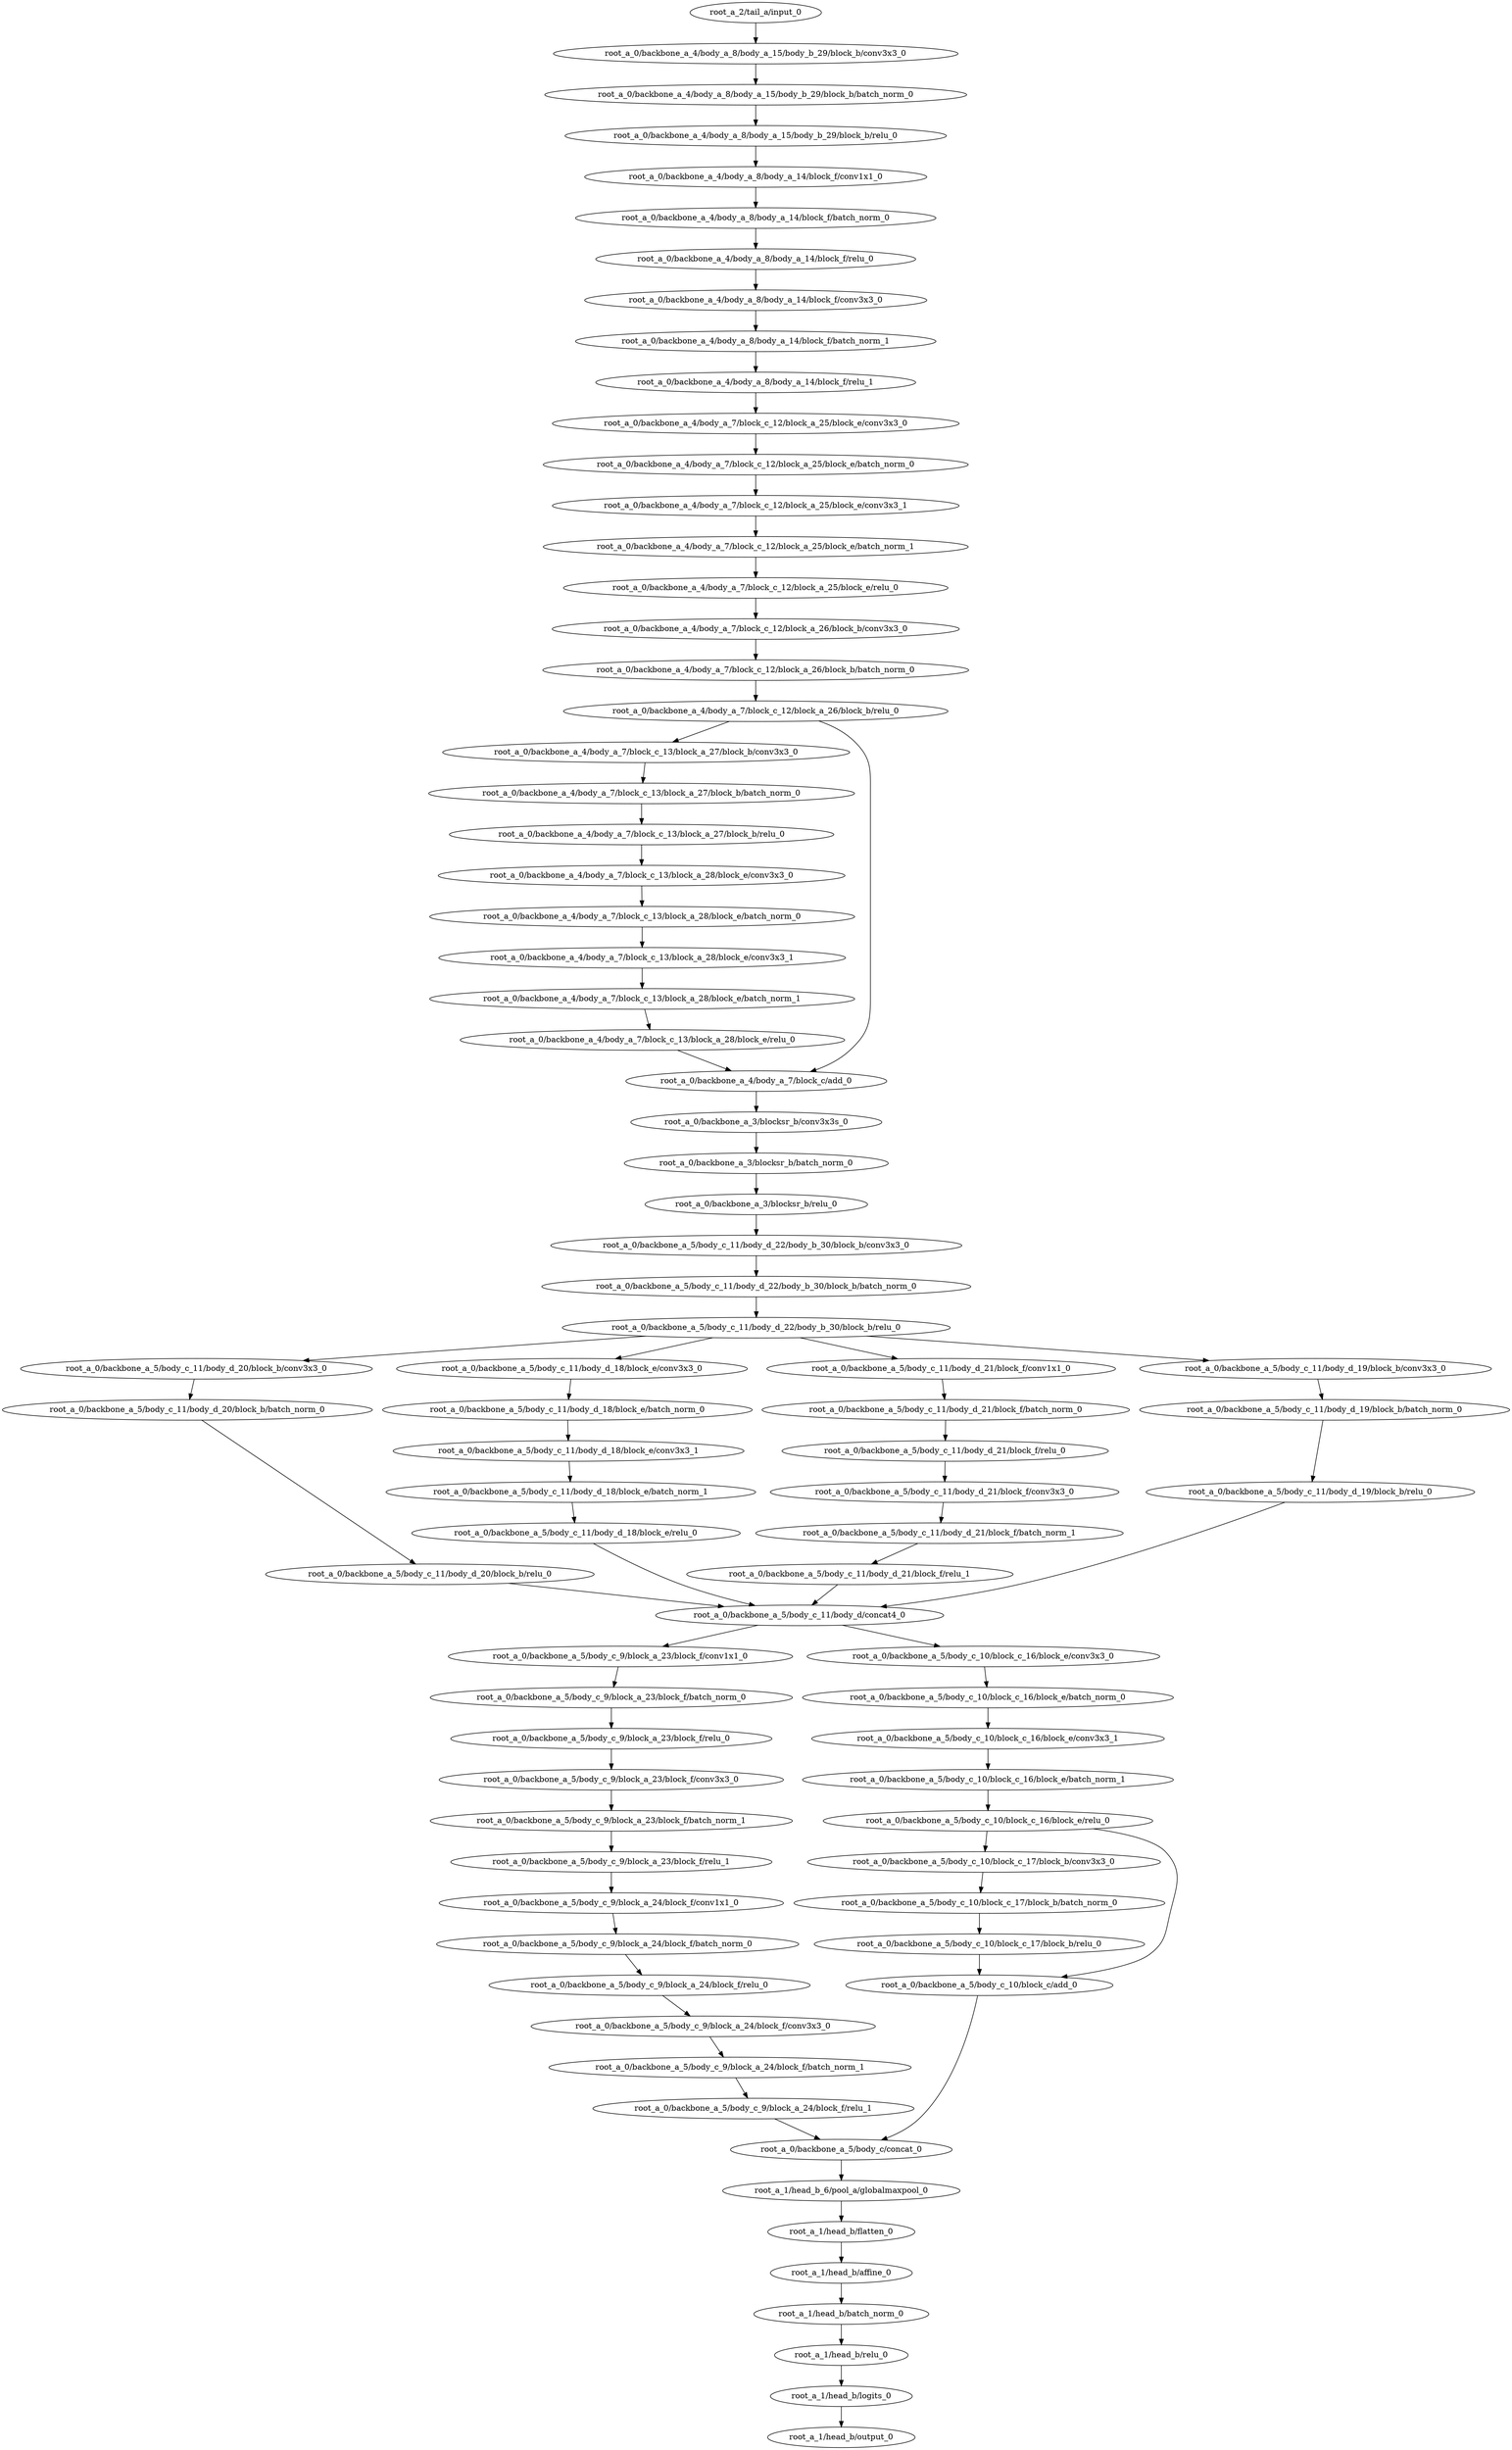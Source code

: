 digraph root_a {
	"root_a_2/tail_a/input_0"
	"root_a_0/backbone_a_4/body_a_8/body_a_15/body_b_29/block_b/conv3x3_0"
	"root_a_0/backbone_a_4/body_a_8/body_a_15/body_b_29/block_b/batch_norm_0"
	"root_a_0/backbone_a_4/body_a_8/body_a_15/body_b_29/block_b/relu_0"
	"root_a_0/backbone_a_4/body_a_8/body_a_14/block_f/conv1x1_0"
	"root_a_0/backbone_a_4/body_a_8/body_a_14/block_f/batch_norm_0"
	"root_a_0/backbone_a_4/body_a_8/body_a_14/block_f/relu_0"
	"root_a_0/backbone_a_4/body_a_8/body_a_14/block_f/conv3x3_0"
	"root_a_0/backbone_a_4/body_a_8/body_a_14/block_f/batch_norm_1"
	"root_a_0/backbone_a_4/body_a_8/body_a_14/block_f/relu_1"
	"root_a_0/backbone_a_4/body_a_7/block_c_12/block_a_25/block_e/conv3x3_0"
	"root_a_0/backbone_a_4/body_a_7/block_c_12/block_a_25/block_e/batch_norm_0"
	"root_a_0/backbone_a_4/body_a_7/block_c_12/block_a_25/block_e/conv3x3_1"
	"root_a_0/backbone_a_4/body_a_7/block_c_12/block_a_25/block_e/batch_norm_1"
	"root_a_0/backbone_a_4/body_a_7/block_c_12/block_a_25/block_e/relu_0"
	"root_a_0/backbone_a_4/body_a_7/block_c_12/block_a_26/block_b/conv3x3_0"
	"root_a_0/backbone_a_4/body_a_7/block_c_12/block_a_26/block_b/batch_norm_0"
	"root_a_0/backbone_a_4/body_a_7/block_c_12/block_a_26/block_b/relu_0"
	"root_a_0/backbone_a_4/body_a_7/block_c_13/block_a_27/block_b/conv3x3_0"
	"root_a_0/backbone_a_4/body_a_7/block_c_13/block_a_27/block_b/batch_norm_0"
	"root_a_0/backbone_a_4/body_a_7/block_c_13/block_a_27/block_b/relu_0"
	"root_a_0/backbone_a_4/body_a_7/block_c_13/block_a_28/block_e/conv3x3_0"
	"root_a_0/backbone_a_4/body_a_7/block_c_13/block_a_28/block_e/batch_norm_0"
	"root_a_0/backbone_a_4/body_a_7/block_c_13/block_a_28/block_e/conv3x3_1"
	"root_a_0/backbone_a_4/body_a_7/block_c_13/block_a_28/block_e/batch_norm_1"
	"root_a_0/backbone_a_4/body_a_7/block_c_13/block_a_28/block_e/relu_0"
	"root_a_0/backbone_a_4/body_a_7/block_c/add_0"
	"root_a_0/backbone_a_3/blocksr_b/conv3x3s_0"
	"root_a_0/backbone_a_3/blocksr_b/batch_norm_0"
	"root_a_0/backbone_a_3/blocksr_b/relu_0"
	"root_a_0/backbone_a_5/body_c_11/body_d_22/body_b_30/block_b/conv3x3_0"
	"root_a_0/backbone_a_5/body_c_11/body_d_22/body_b_30/block_b/batch_norm_0"
	"root_a_0/backbone_a_5/body_c_11/body_d_22/body_b_30/block_b/relu_0"
	"root_a_0/backbone_a_5/body_c_11/body_d_20/block_b/conv3x3_0"
	"root_a_0/backbone_a_5/body_c_11/body_d_20/block_b/batch_norm_0"
	"root_a_0/backbone_a_5/body_c_11/body_d_20/block_b/relu_0"
	"root_a_0/backbone_a_5/body_c_11/body_d_18/block_e/conv3x3_0"
	"root_a_0/backbone_a_5/body_c_11/body_d_18/block_e/batch_norm_0"
	"root_a_0/backbone_a_5/body_c_11/body_d_18/block_e/conv3x3_1"
	"root_a_0/backbone_a_5/body_c_11/body_d_18/block_e/batch_norm_1"
	"root_a_0/backbone_a_5/body_c_11/body_d_18/block_e/relu_0"
	"root_a_0/backbone_a_5/body_c_11/body_d_21/block_f/conv1x1_0"
	"root_a_0/backbone_a_5/body_c_11/body_d_21/block_f/batch_norm_0"
	"root_a_0/backbone_a_5/body_c_11/body_d_21/block_f/relu_0"
	"root_a_0/backbone_a_5/body_c_11/body_d_21/block_f/conv3x3_0"
	"root_a_0/backbone_a_5/body_c_11/body_d_21/block_f/batch_norm_1"
	"root_a_0/backbone_a_5/body_c_11/body_d_21/block_f/relu_1"
	"root_a_0/backbone_a_5/body_c_11/body_d_19/block_b/conv3x3_0"
	"root_a_0/backbone_a_5/body_c_11/body_d_19/block_b/batch_norm_0"
	"root_a_0/backbone_a_5/body_c_11/body_d_19/block_b/relu_0"
	"root_a_0/backbone_a_5/body_c_11/body_d/concat4_0"
	"root_a_0/backbone_a_5/body_c_9/block_a_23/block_f/conv1x1_0"
	"root_a_0/backbone_a_5/body_c_9/block_a_23/block_f/batch_norm_0"
	"root_a_0/backbone_a_5/body_c_9/block_a_23/block_f/relu_0"
	"root_a_0/backbone_a_5/body_c_9/block_a_23/block_f/conv3x3_0"
	"root_a_0/backbone_a_5/body_c_9/block_a_23/block_f/batch_norm_1"
	"root_a_0/backbone_a_5/body_c_9/block_a_23/block_f/relu_1"
	"root_a_0/backbone_a_5/body_c_9/block_a_24/block_f/conv1x1_0"
	"root_a_0/backbone_a_5/body_c_9/block_a_24/block_f/batch_norm_0"
	"root_a_0/backbone_a_5/body_c_9/block_a_24/block_f/relu_0"
	"root_a_0/backbone_a_5/body_c_9/block_a_24/block_f/conv3x3_0"
	"root_a_0/backbone_a_5/body_c_9/block_a_24/block_f/batch_norm_1"
	"root_a_0/backbone_a_5/body_c_9/block_a_24/block_f/relu_1"
	"root_a_0/backbone_a_5/body_c_10/block_c_16/block_e/conv3x3_0"
	"root_a_0/backbone_a_5/body_c_10/block_c_16/block_e/batch_norm_0"
	"root_a_0/backbone_a_5/body_c_10/block_c_16/block_e/conv3x3_1"
	"root_a_0/backbone_a_5/body_c_10/block_c_16/block_e/batch_norm_1"
	"root_a_0/backbone_a_5/body_c_10/block_c_16/block_e/relu_0"
	"root_a_0/backbone_a_5/body_c_10/block_c_17/block_b/conv3x3_0"
	"root_a_0/backbone_a_5/body_c_10/block_c_17/block_b/batch_norm_0"
	"root_a_0/backbone_a_5/body_c_10/block_c_17/block_b/relu_0"
	"root_a_0/backbone_a_5/body_c_10/block_c/add_0"
	"root_a_0/backbone_a_5/body_c/concat_0"
	"root_a_1/head_b_6/pool_a/globalmaxpool_0"
	"root_a_1/head_b/flatten_0"
	"root_a_1/head_b/affine_0"
	"root_a_1/head_b/batch_norm_0"
	"root_a_1/head_b/relu_0"
	"root_a_1/head_b/logits_0"
	"root_a_1/head_b/output_0"

	"root_a_2/tail_a/input_0" -> "root_a_0/backbone_a_4/body_a_8/body_a_15/body_b_29/block_b/conv3x3_0"
	"root_a_0/backbone_a_4/body_a_8/body_a_15/body_b_29/block_b/conv3x3_0" -> "root_a_0/backbone_a_4/body_a_8/body_a_15/body_b_29/block_b/batch_norm_0"
	"root_a_0/backbone_a_4/body_a_8/body_a_15/body_b_29/block_b/batch_norm_0" -> "root_a_0/backbone_a_4/body_a_8/body_a_15/body_b_29/block_b/relu_0"
	"root_a_0/backbone_a_4/body_a_8/body_a_15/body_b_29/block_b/relu_0" -> "root_a_0/backbone_a_4/body_a_8/body_a_14/block_f/conv1x1_0"
	"root_a_0/backbone_a_4/body_a_8/body_a_14/block_f/conv1x1_0" -> "root_a_0/backbone_a_4/body_a_8/body_a_14/block_f/batch_norm_0"
	"root_a_0/backbone_a_4/body_a_8/body_a_14/block_f/batch_norm_0" -> "root_a_0/backbone_a_4/body_a_8/body_a_14/block_f/relu_0"
	"root_a_0/backbone_a_4/body_a_8/body_a_14/block_f/relu_0" -> "root_a_0/backbone_a_4/body_a_8/body_a_14/block_f/conv3x3_0"
	"root_a_0/backbone_a_4/body_a_8/body_a_14/block_f/conv3x3_0" -> "root_a_0/backbone_a_4/body_a_8/body_a_14/block_f/batch_norm_1"
	"root_a_0/backbone_a_4/body_a_8/body_a_14/block_f/batch_norm_1" -> "root_a_0/backbone_a_4/body_a_8/body_a_14/block_f/relu_1"
	"root_a_0/backbone_a_4/body_a_8/body_a_14/block_f/relu_1" -> "root_a_0/backbone_a_4/body_a_7/block_c_12/block_a_25/block_e/conv3x3_0"
	"root_a_0/backbone_a_4/body_a_7/block_c_12/block_a_25/block_e/conv3x3_0" -> "root_a_0/backbone_a_4/body_a_7/block_c_12/block_a_25/block_e/batch_norm_0"
	"root_a_0/backbone_a_4/body_a_7/block_c_12/block_a_25/block_e/batch_norm_0" -> "root_a_0/backbone_a_4/body_a_7/block_c_12/block_a_25/block_e/conv3x3_1"
	"root_a_0/backbone_a_4/body_a_7/block_c_12/block_a_25/block_e/conv3x3_1" -> "root_a_0/backbone_a_4/body_a_7/block_c_12/block_a_25/block_e/batch_norm_1"
	"root_a_0/backbone_a_4/body_a_7/block_c_12/block_a_25/block_e/batch_norm_1" -> "root_a_0/backbone_a_4/body_a_7/block_c_12/block_a_25/block_e/relu_0"
	"root_a_0/backbone_a_4/body_a_7/block_c_12/block_a_25/block_e/relu_0" -> "root_a_0/backbone_a_4/body_a_7/block_c_12/block_a_26/block_b/conv3x3_0"
	"root_a_0/backbone_a_4/body_a_7/block_c_12/block_a_26/block_b/conv3x3_0" -> "root_a_0/backbone_a_4/body_a_7/block_c_12/block_a_26/block_b/batch_norm_0"
	"root_a_0/backbone_a_4/body_a_7/block_c_12/block_a_26/block_b/batch_norm_0" -> "root_a_0/backbone_a_4/body_a_7/block_c_12/block_a_26/block_b/relu_0"
	"root_a_0/backbone_a_4/body_a_7/block_c_12/block_a_26/block_b/relu_0" -> "root_a_0/backbone_a_4/body_a_7/block_c_13/block_a_27/block_b/conv3x3_0"
	"root_a_0/backbone_a_4/body_a_7/block_c_13/block_a_27/block_b/conv3x3_0" -> "root_a_0/backbone_a_4/body_a_7/block_c_13/block_a_27/block_b/batch_norm_0"
	"root_a_0/backbone_a_4/body_a_7/block_c_13/block_a_27/block_b/batch_norm_0" -> "root_a_0/backbone_a_4/body_a_7/block_c_13/block_a_27/block_b/relu_0"
	"root_a_0/backbone_a_4/body_a_7/block_c_13/block_a_27/block_b/relu_0" -> "root_a_0/backbone_a_4/body_a_7/block_c_13/block_a_28/block_e/conv3x3_0"
	"root_a_0/backbone_a_4/body_a_7/block_c_13/block_a_28/block_e/conv3x3_0" -> "root_a_0/backbone_a_4/body_a_7/block_c_13/block_a_28/block_e/batch_norm_0"
	"root_a_0/backbone_a_4/body_a_7/block_c_13/block_a_28/block_e/batch_norm_0" -> "root_a_0/backbone_a_4/body_a_7/block_c_13/block_a_28/block_e/conv3x3_1"
	"root_a_0/backbone_a_4/body_a_7/block_c_13/block_a_28/block_e/conv3x3_1" -> "root_a_0/backbone_a_4/body_a_7/block_c_13/block_a_28/block_e/batch_norm_1"
	"root_a_0/backbone_a_4/body_a_7/block_c_13/block_a_28/block_e/batch_norm_1" -> "root_a_0/backbone_a_4/body_a_7/block_c_13/block_a_28/block_e/relu_0"
	"root_a_0/backbone_a_4/body_a_7/block_c_12/block_a_26/block_b/relu_0" -> "root_a_0/backbone_a_4/body_a_7/block_c/add_0"
	"root_a_0/backbone_a_4/body_a_7/block_c_13/block_a_28/block_e/relu_0" -> "root_a_0/backbone_a_4/body_a_7/block_c/add_0"
	"root_a_0/backbone_a_4/body_a_7/block_c/add_0" -> "root_a_0/backbone_a_3/blocksr_b/conv3x3s_0"
	"root_a_0/backbone_a_3/blocksr_b/conv3x3s_0" -> "root_a_0/backbone_a_3/blocksr_b/batch_norm_0"
	"root_a_0/backbone_a_3/blocksr_b/batch_norm_0" -> "root_a_0/backbone_a_3/blocksr_b/relu_0"
	"root_a_0/backbone_a_3/blocksr_b/relu_0" -> "root_a_0/backbone_a_5/body_c_11/body_d_22/body_b_30/block_b/conv3x3_0"
	"root_a_0/backbone_a_5/body_c_11/body_d_22/body_b_30/block_b/conv3x3_0" -> "root_a_0/backbone_a_5/body_c_11/body_d_22/body_b_30/block_b/batch_norm_0"
	"root_a_0/backbone_a_5/body_c_11/body_d_22/body_b_30/block_b/batch_norm_0" -> "root_a_0/backbone_a_5/body_c_11/body_d_22/body_b_30/block_b/relu_0"
	"root_a_0/backbone_a_5/body_c_11/body_d_22/body_b_30/block_b/relu_0" -> "root_a_0/backbone_a_5/body_c_11/body_d_20/block_b/conv3x3_0"
	"root_a_0/backbone_a_5/body_c_11/body_d_20/block_b/conv3x3_0" -> "root_a_0/backbone_a_5/body_c_11/body_d_20/block_b/batch_norm_0"
	"root_a_0/backbone_a_5/body_c_11/body_d_20/block_b/batch_norm_0" -> "root_a_0/backbone_a_5/body_c_11/body_d_20/block_b/relu_0"
	"root_a_0/backbone_a_5/body_c_11/body_d_22/body_b_30/block_b/relu_0" -> "root_a_0/backbone_a_5/body_c_11/body_d_18/block_e/conv3x3_0"
	"root_a_0/backbone_a_5/body_c_11/body_d_18/block_e/conv3x3_0" -> "root_a_0/backbone_a_5/body_c_11/body_d_18/block_e/batch_norm_0"
	"root_a_0/backbone_a_5/body_c_11/body_d_18/block_e/batch_norm_0" -> "root_a_0/backbone_a_5/body_c_11/body_d_18/block_e/conv3x3_1"
	"root_a_0/backbone_a_5/body_c_11/body_d_18/block_e/conv3x3_1" -> "root_a_0/backbone_a_5/body_c_11/body_d_18/block_e/batch_norm_1"
	"root_a_0/backbone_a_5/body_c_11/body_d_18/block_e/batch_norm_1" -> "root_a_0/backbone_a_5/body_c_11/body_d_18/block_e/relu_0"
	"root_a_0/backbone_a_5/body_c_11/body_d_22/body_b_30/block_b/relu_0" -> "root_a_0/backbone_a_5/body_c_11/body_d_21/block_f/conv1x1_0"
	"root_a_0/backbone_a_5/body_c_11/body_d_21/block_f/conv1x1_0" -> "root_a_0/backbone_a_5/body_c_11/body_d_21/block_f/batch_norm_0"
	"root_a_0/backbone_a_5/body_c_11/body_d_21/block_f/batch_norm_0" -> "root_a_0/backbone_a_5/body_c_11/body_d_21/block_f/relu_0"
	"root_a_0/backbone_a_5/body_c_11/body_d_21/block_f/relu_0" -> "root_a_0/backbone_a_5/body_c_11/body_d_21/block_f/conv3x3_0"
	"root_a_0/backbone_a_5/body_c_11/body_d_21/block_f/conv3x3_0" -> "root_a_0/backbone_a_5/body_c_11/body_d_21/block_f/batch_norm_1"
	"root_a_0/backbone_a_5/body_c_11/body_d_21/block_f/batch_norm_1" -> "root_a_0/backbone_a_5/body_c_11/body_d_21/block_f/relu_1"
	"root_a_0/backbone_a_5/body_c_11/body_d_22/body_b_30/block_b/relu_0" -> "root_a_0/backbone_a_5/body_c_11/body_d_19/block_b/conv3x3_0"
	"root_a_0/backbone_a_5/body_c_11/body_d_19/block_b/conv3x3_0" -> "root_a_0/backbone_a_5/body_c_11/body_d_19/block_b/batch_norm_0"
	"root_a_0/backbone_a_5/body_c_11/body_d_19/block_b/batch_norm_0" -> "root_a_0/backbone_a_5/body_c_11/body_d_19/block_b/relu_0"
	"root_a_0/backbone_a_5/body_c_11/body_d_20/block_b/relu_0" -> "root_a_0/backbone_a_5/body_c_11/body_d/concat4_0"
	"root_a_0/backbone_a_5/body_c_11/body_d_18/block_e/relu_0" -> "root_a_0/backbone_a_5/body_c_11/body_d/concat4_0"
	"root_a_0/backbone_a_5/body_c_11/body_d_21/block_f/relu_1" -> "root_a_0/backbone_a_5/body_c_11/body_d/concat4_0"
	"root_a_0/backbone_a_5/body_c_11/body_d_19/block_b/relu_0" -> "root_a_0/backbone_a_5/body_c_11/body_d/concat4_0"
	"root_a_0/backbone_a_5/body_c_11/body_d/concat4_0" -> "root_a_0/backbone_a_5/body_c_9/block_a_23/block_f/conv1x1_0"
	"root_a_0/backbone_a_5/body_c_9/block_a_23/block_f/conv1x1_0" -> "root_a_0/backbone_a_5/body_c_9/block_a_23/block_f/batch_norm_0"
	"root_a_0/backbone_a_5/body_c_9/block_a_23/block_f/batch_norm_0" -> "root_a_0/backbone_a_5/body_c_9/block_a_23/block_f/relu_0"
	"root_a_0/backbone_a_5/body_c_9/block_a_23/block_f/relu_0" -> "root_a_0/backbone_a_5/body_c_9/block_a_23/block_f/conv3x3_0"
	"root_a_0/backbone_a_5/body_c_9/block_a_23/block_f/conv3x3_0" -> "root_a_0/backbone_a_5/body_c_9/block_a_23/block_f/batch_norm_1"
	"root_a_0/backbone_a_5/body_c_9/block_a_23/block_f/batch_norm_1" -> "root_a_0/backbone_a_5/body_c_9/block_a_23/block_f/relu_1"
	"root_a_0/backbone_a_5/body_c_9/block_a_23/block_f/relu_1" -> "root_a_0/backbone_a_5/body_c_9/block_a_24/block_f/conv1x1_0"
	"root_a_0/backbone_a_5/body_c_9/block_a_24/block_f/conv1x1_0" -> "root_a_0/backbone_a_5/body_c_9/block_a_24/block_f/batch_norm_0"
	"root_a_0/backbone_a_5/body_c_9/block_a_24/block_f/batch_norm_0" -> "root_a_0/backbone_a_5/body_c_9/block_a_24/block_f/relu_0"
	"root_a_0/backbone_a_5/body_c_9/block_a_24/block_f/relu_0" -> "root_a_0/backbone_a_5/body_c_9/block_a_24/block_f/conv3x3_0"
	"root_a_0/backbone_a_5/body_c_9/block_a_24/block_f/conv3x3_0" -> "root_a_0/backbone_a_5/body_c_9/block_a_24/block_f/batch_norm_1"
	"root_a_0/backbone_a_5/body_c_9/block_a_24/block_f/batch_norm_1" -> "root_a_0/backbone_a_5/body_c_9/block_a_24/block_f/relu_1"
	"root_a_0/backbone_a_5/body_c_11/body_d/concat4_0" -> "root_a_0/backbone_a_5/body_c_10/block_c_16/block_e/conv3x3_0"
	"root_a_0/backbone_a_5/body_c_10/block_c_16/block_e/conv3x3_0" -> "root_a_0/backbone_a_5/body_c_10/block_c_16/block_e/batch_norm_0"
	"root_a_0/backbone_a_5/body_c_10/block_c_16/block_e/batch_norm_0" -> "root_a_0/backbone_a_5/body_c_10/block_c_16/block_e/conv3x3_1"
	"root_a_0/backbone_a_5/body_c_10/block_c_16/block_e/conv3x3_1" -> "root_a_0/backbone_a_5/body_c_10/block_c_16/block_e/batch_norm_1"
	"root_a_0/backbone_a_5/body_c_10/block_c_16/block_e/batch_norm_1" -> "root_a_0/backbone_a_5/body_c_10/block_c_16/block_e/relu_0"
	"root_a_0/backbone_a_5/body_c_10/block_c_16/block_e/relu_0" -> "root_a_0/backbone_a_5/body_c_10/block_c_17/block_b/conv3x3_0"
	"root_a_0/backbone_a_5/body_c_10/block_c_17/block_b/conv3x3_0" -> "root_a_0/backbone_a_5/body_c_10/block_c_17/block_b/batch_norm_0"
	"root_a_0/backbone_a_5/body_c_10/block_c_17/block_b/batch_norm_0" -> "root_a_0/backbone_a_5/body_c_10/block_c_17/block_b/relu_0"
	"root_a_0/backbone_a_5/body_c_10/block_c_17/block_b/relu_0" -> "root_a_0/backbone_a_5/body_c_10/block_c/add_0"
	"root_a_0/backbone_a_5/body_c_10/block_c_16/block_e/relu_0" -> "root_a_0/backbone_a_5/body_c_10/block_c/add_0"
	"root_a_0/backbone_a_5/body_c_9/block_a_24/block_f/relu_1" -> "root_a_0/backbone_a_5/body_c/concat_0"
	"root_a_0/backbone_a_5/body_c_10/block_c/add_0" -> "root_a_0/backbone_a_5/body_c/concat_0"
	"root_a_0/backbone_a_5/body_c/concat_0" -> "root_a_1/head_b_6/pool_a/globalmaxpool_0"
	"root_a_1/head_b_6/pool_a/globalmaxpool_0" -> "root_a_1/head_b/flatten_0"
	"root_a_1/head_b/flatten_0" -> "root_a_1/head_b/affine_0"
	"root_a_1/head_b/affine_0" -> "root_a_1/head_b/batch_norm_0"
	"root_a_1/head_b/batch_norm_0" -> "root_a_1/head_b/relu_0"
	"root_a_1/head_b/relu_0" -> "root_a_1/head_b/logits_0"
	"root_a_1/head_b/logits_0" -> "root_a_1/head_b/output_0"

}